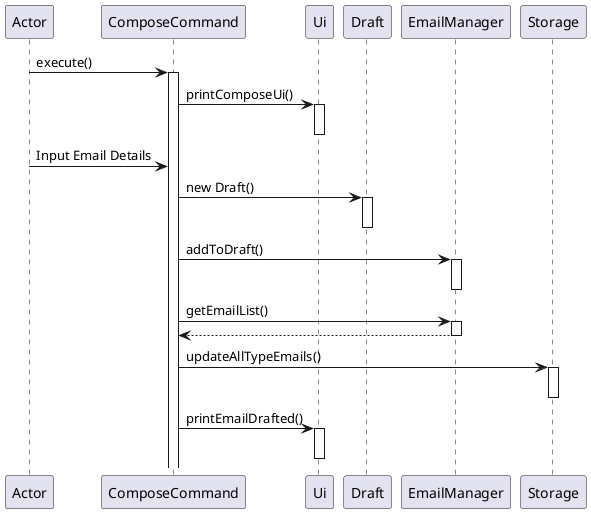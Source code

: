 @startuml
'https://plantuml.com/sequence-diagram

Actor -> ComposeCommand : execute()
activate ComposeCommand

ComposeCommand -> Ui : printComposeUi()
activate Ui
deactivate Ui

Actor -> ComposeCommand : Input Email Details

ComposeCommand -> Draft : new Draft()
activate Draft
deactivate Draft

ComposeCommand -> EmailManager : addToDraft()
activate EmailManager
deactivate EmailManager

ComposeCommand -> EmailManager : getEmailList()
activate EmailManager
EmailManager ---> ComposeCommand
deactivate EmailManager

ComposeCommand -> Storage : updateAllTypeEmails()
activate Storage
deactivate Storage

ComposeCommand -> Ui : printEmailDrafted()
activate Ui
deactivate Ui



deactivate EmailManager
@enduml